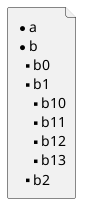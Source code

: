 {
  "sha1": "i5ry6mtye7nz5j84twflxzqrcd4qze3",
  "insertion": {
    "when": "2024-06-03T18:59:30.352Z",
    "url": "https://github.com/plantuml/plantuml/issues/1158",
    "user": "plantuml@gmail.com"
  }
}
@startuml
file test_bullet_list_creole [
* a
* b
** b0
** b1
*** b10
*** b11
*** b12
*** b13
** b2
]
@enduml
